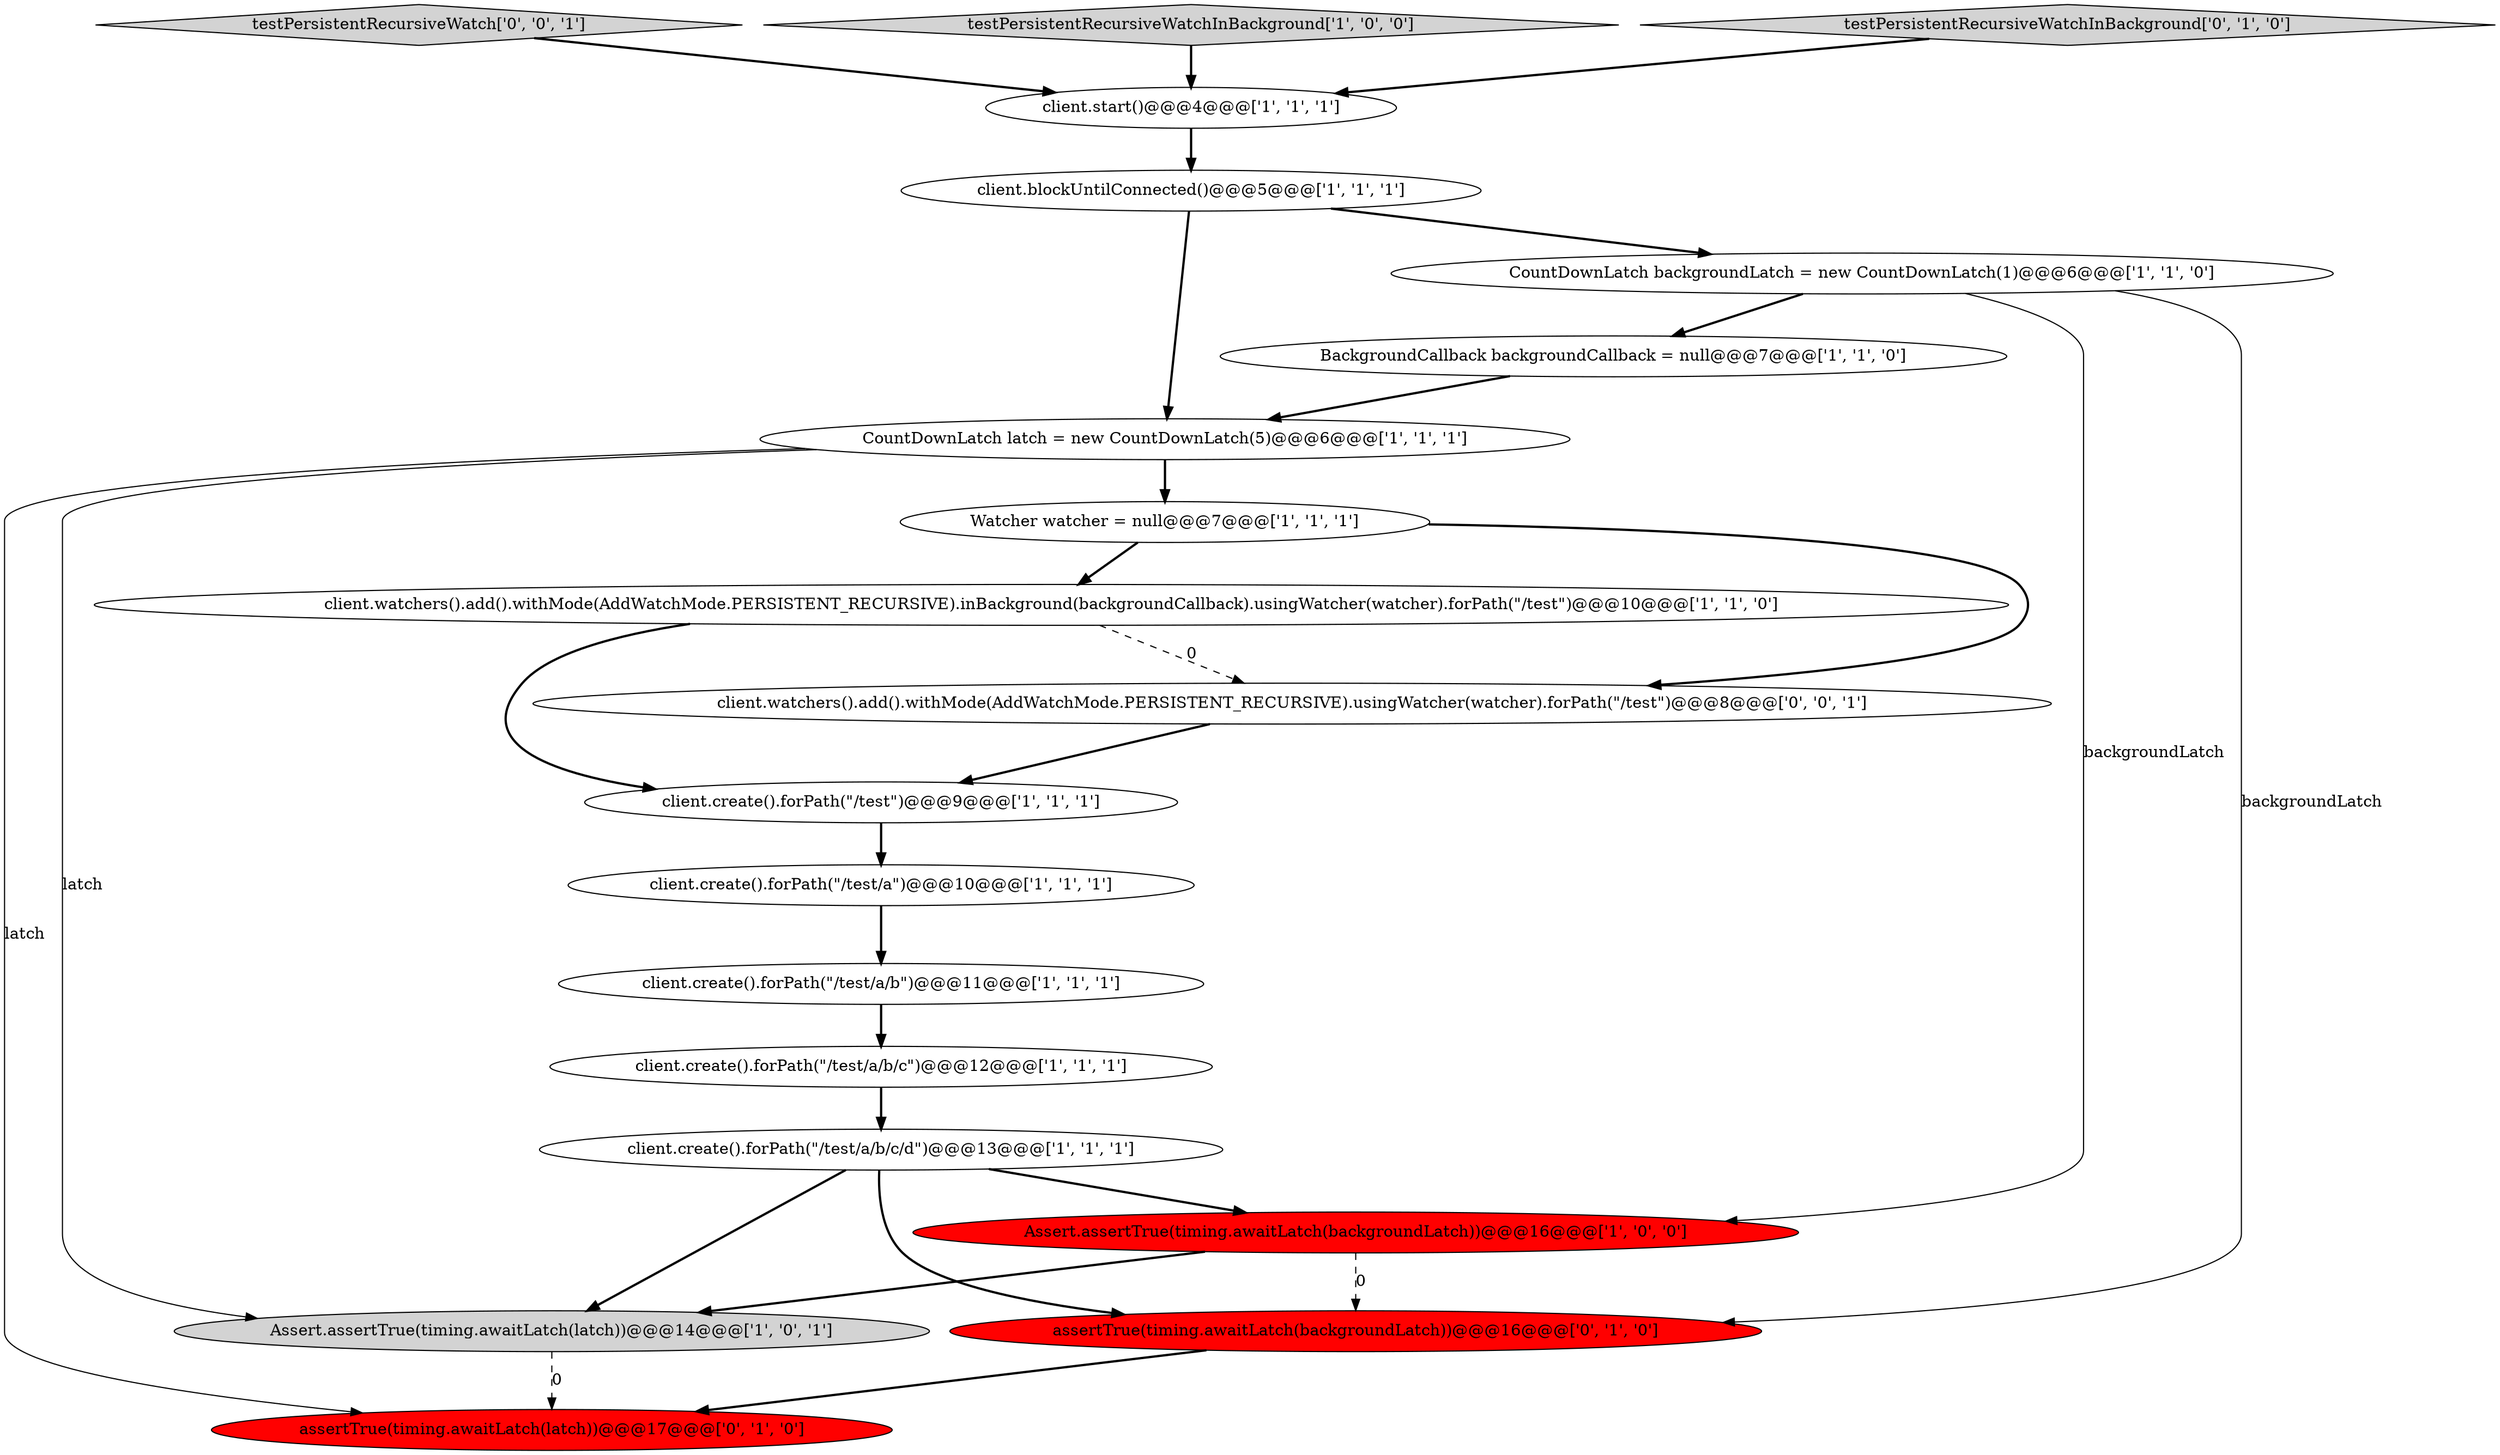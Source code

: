 digraph {
16 [style = filled, label = "assertTrue(timing.awaitLatch(latch))@@@17@@@['0', '1', '0']", fillcolor = red, shape = ellipse image = "AAA1AAABBB2BBB"];
19 [style = filled, label = "testPersistentRecursiveWatch['0', '0', '1']", fillcolor = lightgray, shape = diamond image = "AAA0AAABBB3BBB"];
12 [style = filled, label = "client.create().forPath(\"/test/a\")@@@10@@@['1', '1', '1']", fillcolor = white, shape = ellipse image = "AAA0AAABBB1BBB"];
1 [style = filled, label = "BackgroundCallback backgroundCallback = null@@@7@@@['1', '1', '0']", fillcolor = white, shape = ellipse image = "AAA0AAABBB1BBB"];
5 [style = filled, label = "client.create().forPath(\"/test/a/b/c/d\")@@@13@@@['1', '1', '1']", fillcolor = white, shape = ellipse image = "AAA0AAABBB1BBB"];
2 [style = filled, label = "testPersistentRecursiveWatchInBackground['1', '0', '0']", fillcolor = lightgray, shape = diamond image = "AAA0AAABBB1BBB"];
7 [style = filled, label = "client.create().forPath(\"/test/a/b/c\")@@@12@@@['1', '1', '1']", fillcolor = white, shape = ellipse image = "AAA0AAABBB1BBB"];
9 [style = filled, label = "client.watchers().add().withMode(AddWatchMode.PERSISTENT_RECURSIVE).inBackground(backgroundCallback).usingWatcher(watcher).forPath(\"/test\")@@@10@@@['1', '1', '0']", fillcolor = white, shape = ellipse image = "AAA0AAABBB1BBB"];
10 [style = filled, label = "Assert.assertTrue(timing.awaitLatch(backgroundLatch))@@@16@@@['1', '0', '0']", fillcolor = red, shape = ellipse image = "AAA1AAABBB1BBB"];
14 [style = filled, label = "client.create().forPath(\"/test\")@@@9@@@['1', '1', '1']", fillcolor = white, shape = ellipse image = "AAA0AAABBB1BBB"];
15 [style = filled, label = "assertTrue(timing.awaitLatch(backgroundLatch))@@@16@@@['0', '1', '0']", fillcolor = red, shape = ellipse image = "AAA1AAABBB2BBB"];
17 [style = filled, label = "testPersistentRecursiveWatchInBackground['0', '1', '0']", fillcolor = lightgray, shape = diamond image = "AAA0AAABBB2BBB"];
18 [style = filled, label = "client.watchers().add().withMode(AddWatchMode.PERSISTENT_RECURSIVE).usingWatcher(watcher).forPath(\"/test\")@@@8@@@['0', '0', '1']", fillcolor = white, shape = ellipse image = "AAA0AAABBB3BBB"];
0 [style = filled, label = "CountDownLatch backgroundLatch = new CountDownLatch(1)@@@6@@@['1', '1', '0']", fillcolor = white, shape = ellipse image = "AAA0AAABBB1BBB"];
13 [style = filled, label = "Assert.assertTrue(timing.awaitLatch(latch))@@@14@@@['1', '0', '1']", fillcolor = lightgray, shape = ellipse image = "AAA0AAABBB1BBB"];
4 [style = filled, label = "Watcher watcher = null@@@7@@@['1', '1', '1']", fillcolor = white, shape = ellipse image = "AAA0AAABBB1BBB"];
11 [style = filled, label = "client.start()@@@4@@@['1', '1', '1']", fillcolor = white, shape = ellipse image = "AAA0AAABBB1BBB"];
6 [style = filled, label = "client.create().forPath(\"/test/a/b\")@@@11@@@['1', '1', '1']", fillcolor = white, shape = ellipse image = "AAA0AAABBB1BBB"];
3 [style = filled, label = "client.blockUntilConnected()@@@5@@@['1', '1', '1']", fillcolor = white, shape = ellipse image = "AAA0AAABBB1BBB"];
8 [style = filled, label = "CountDownLatch latch = new CountDownLatch(5)@@@6@@@['1', '1', '1']", fillcolor = white, shape = ellipse image = "AAA0AAABBB1BBB"];
10->15 [style = dashed, label="0"];
4->9 [style = bold, label=""];
5->10 [style = bold, label=""];
1->8 [style = bold, label=""];
9->18 [style = dashed, label="0"];
5->15 [style = bold, label=""];
19->11 [style = bold, label=""];
4->18 [style = bold, label=""];
15->16 [style = bold, label=""];
12->6 [style = bold, label=""];
0->15 [style = solid, label="backgroundLatch"];
8->13 [style = solid, label="latch"];
3->0 [style = bold, label=""];
7->5 [style = bold, label=""];
0->10 [style = solid, label="backgroundLatch"];
10->13 [style = bold, label=""];
11->3 [style = bold, label=""];
0->1 [style = bold, label=""];
3->8 [style = bold, label=""];
5->13 [style = bold, label=""];
14->12 [style = bold, label=""];
9->14 [style = bold, label=""];
8->16 [style = solid, label="latch"];
8->4 [style = bold, label=""];
6->7 [style = bold, label=""];
18->14 [style = bold, label=""];
2->11 [style = bold, label=""];
13->16 [style = dashed, label="0"];
17->11 [style = bold, label=""];
}
